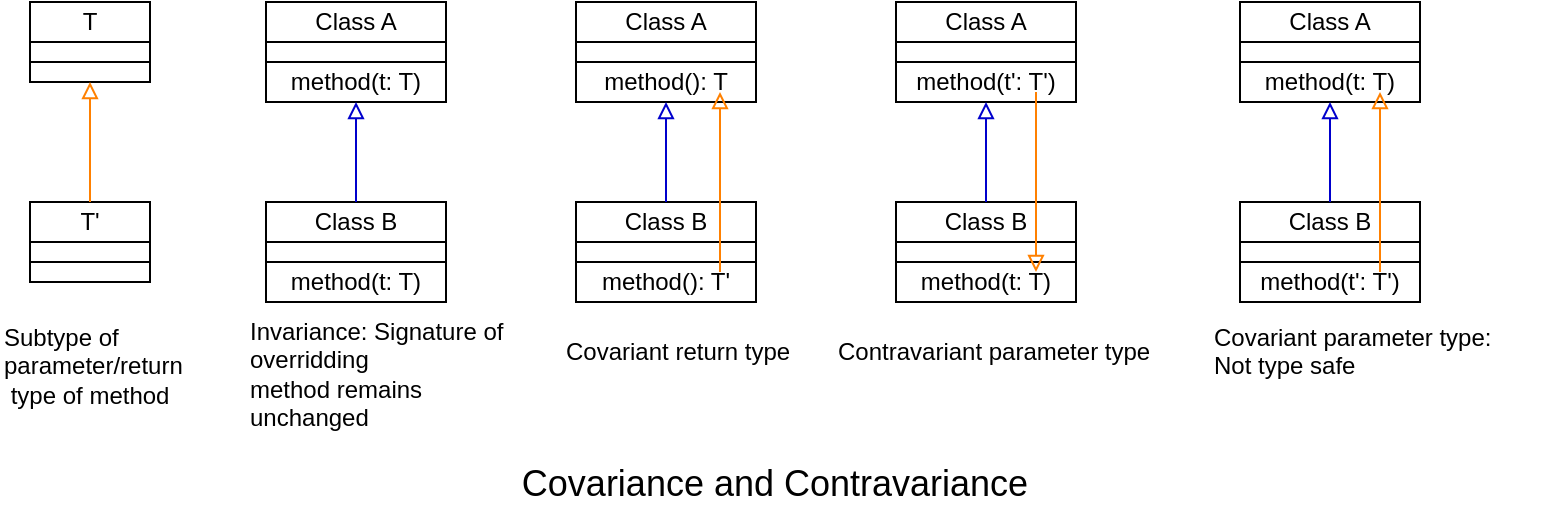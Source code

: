 <mxfile version="27.0.3" pages="2">
  <diagram name="Page-1" id="QpAsIc9VxQo2tAjJdrUa">
    <mxGraphModel dx="324" dy="533" grid="1" gridSize="10" guides="1" tooltips="1" connect="1" arrows="1" fold="1" page="1" pageScale="1" pageWidth="850" pageHeight="1100" math="0" shadow="0">
      <root>
        <mxCell id="0" />
        <mxCell id="1" parent="0" />
        <mxCell id="6JyDffBrf_J0hEYX_xAe-16" value="" style="group" parent="1" vertex="1" connectable="0">
          <mxGeometry x="65" y="41" width="60" height="40" as="geometry" />
        </mxCell>
        <mxCell id="6JyDffBrf_J0hEYX_xAe-12" value="T" style="rounded=0;whiteSpace=wrap;html=1;" parent="6JyDffBrf_J0hEYX_xAe-16" vertex="1">
          <mxGeometry width="60" height="20" as="geometry" />
        </mxCell>
        <mxCell id="6JyDffBrf_J0hEYX_xAe-13" value="" style="rounded=0;whiteSpace=wrap;html=1;" parent="6JyDffBrf_J0hEYX_xAe-16" vertex="1">
          <mxGeometry y="20" width="60" height="10" as="geometry" />
        </mxCell>
        <mxCell id="6JyDffBrf_J0hEYX_xAe-15" value="" style="rounded=0;whiteSpace=wrap;html=1;" parent="6JyDffBrf_J0hEYX_xAe-16" vertex="1">
          <mxGeometry y="30" width="60" height="10" as="geometry" />
        </mxCell>
        <mxCell id="6JyDffBrf_J0hEYX_xAe-17" value="" style="group" parent="1" vertex="1" connectable="0">
          <mxGeometry x="65" y="141" width="60" height="40" as="geometry" />
        </mxCell>
        <mxCell id="6JyDffBrf_J0hEYX_xAe-18" value="T&#39;" style="rounded=0;whiteSpace=wrap;html=1;" parent="6JyDffBrf_J0hEYX_xAe-17" vertex="1">
          <mxGeometry width="60" height="20" as="geometry" />
        </mxCell>
        <mxCell id="6JyDffBrf_J0hEYX_xAe-19" value="" style="rounded=0;whiteSpace=wrap;html=1;" parent="6JyDffBrf_J0hEYX_xAe-17" vertex="1">
          <mxGeometry y="20" width="60" height="10" as="geometry" />
        </mxCell>
        <mxCell id="6JyDffBrf_J0hEYX_xAe-20" value="" style="rounded=0;whiteSpace=wrap;html=1;" parent="6JyDffBrf_J0hEYX_xAe-17" vertex="1">
          <mxGeometry y="30" width="60" height="10" as="geometry" />
        </mxCell>
        <mxCell id="6JyDffBrf_J0hEYX_xAe-21" value="" style="endArrow=block;endFill=0;html=1;edgeStyle=orthogonalEdgeStyle;align=left;verticalAlign=top;rounded=0;strokeColor=#FF8000;exitX=0.5;exitY=0;exitDx=0;exitDy=0;" parent="1" source="6JyDffBrf_J0hEYX_xAe-18" edge="1">
          <mxGeometry x="-1" relative="1" as="geometry">
            <mxPoint x="95" y="124.429" as="sourcePoint" />
            <mxPoint x="95" y="81" as="targetPoint" />
            <mxPoint as="offset" />
          </mxGeometry>
        </mxCell>
        <mxCell id="6JyDffBrf_J0hEYX_xAe-24" value="" style="group" parent="1" vertex="1" connectable="0">
          <mxGeometry x="183" y="41" width="90" height="50" as="geometry" />
        </mxCell>
        <mxCell id="6JyDffBrf_J0hEYX_xAe-25" value="Class A" style="rounded=0;whiteSpace=wrap;html=1;" parent="6JyDffBrf_J0hEYX_xAe-24" vertex="1">
          <mxGeometry width="90" height="20" as="geometry" />
        </mxCell>
        <mxCell id="6JyDffBrf_J0hEYX_xAe-26" value="" style="rounded=0;whiteSpace=wrap;html=1;" parent="6JyDffBrf_J0hEYX_xAe-24" vertex="1">
          <mxGeometry y="20" width="90" height="10" as="geometry" />
        </mxCell>
        <mxCell id="6JyDffBrf_J0hEYX_xAe-27" value="method(t: T)" style="rounded=0;whiteSpace=wrap;html=1;" parent="6JyDffBrf_J0hEYX_xAe-24" vertex="1">
          <mxGeometry y="30" width="90" height="20" as="geometry" />
        </mxCell>
        <mxCell id="6JyDffBrf_J0hEYX_xAe-37" value="" style="group" parent="1" vertex="1" connectable="0">
          <mxGeometry x="183" y="141" width="90" height="50" as="geometry" />
        </mxCell>
        <mxCell id="6JyDffBrf_J0hEYX_xAe-38" value="Class B" style="rounded=0;whiteSpace=wrap;html=1;" parent="6JyDffBrf_J0hEYX_xAe-37" vertex="1">
          <mxGeometry width="90" height="20" as="geometry" />
        </mxCell>
        <mxCell id="6JyDffBrf_J0hEYX_xAe-39" value="" style="rounded=0;whiteSpace=wrap;html=1;" parent="6JyDffBrf_J0hEYX_xAe-37" vertex="1">
          <mxGeometry y="20" width="90" height="10" as="geometry" />
        </mxCell>
        <mxCell id="6JyDffBrf_J0hEYX_xAe-40" value="method(t: T)" style="rounded=0;whiteSpace=wrap;html=1;" parent="6JyDffBrf_J0hEYX_xAe-37" vertex="1">
          <mxGeometry y="30" width="90" height="20" as="geometry" />
        </mxCell>
        <mxCell id="6JyDffBrf_J0hEYX_xAe-42" style="edgeStyle=orthogonalEdgeStyle;rounded=0;orthogonalLoop=1;jettySize=auto;html=1;entryX=0.5;entryY=1;entryDx=0;entryDy=0;strokeColor=#0000CC;endArrow=block;endFill=0;" parent="1" source="6JyDffBrf_J0hEYX_xAe-38" target="6JyDffBrf_J0hEYX_xAe-27" edge="1">
          <mxGeometry relative="1" as="geometry" />
        </mxCell>
        <mxCell id="6JyDffBrf_J0hEYX_xAe-43" value="" style="group" parent="1" vertex="1" connectable="0">
          <mxGeometry x="338" y="41" width="90" height="50" as="geometry" />
        </mxCell>
        <mxCell id="6JyDffBrf_J0hEYX_xAe-44" value="Class A" style="rounded=0;whiteSpace=wrap;html=1;" parent="6JyDffBrf_J0hEYX_xAe-43" vertex="1">
          <mxGeometry width="90" height="20" as="geometry" />
        </mxCell>
        <mxCell id="6JyDffBrf_J0hEYX_xAe-45" value="" style="rounded=0;whiteSpace=wrap;html=1;" parent="6JyDffBrf_J0hEYX_xAe-43" vertex="1">
          <mxGeometry y="20" width="90" height="10" as="geometry" />
        </mxCell>
        <mxCell id="6JyDffBrf_J0hEYX_xAe-46" value="method(): T" style="rounded=0;whiteSpace=wrap;html=1;" parent="6JyDffBrf_J0hEYX_xAe-43" vertex="1">
          <mxGeometry y="30" width="90" height="20" as="geometry" />
        </mxCell>
        <mxCell id="6JyDffBrf_J0hEYX_xAe-47" value="" style="group" parent="1" vertex="1" connectable="0">
          <mxGeometry x="338" y="141" width="90" height="50" as="geometry" />
        </mxCell>
        <mxCell id="6JyDffBrf_J0hEYX_xAe-48" value="Class B" style="rounded=0;whiteSpace=wrap;html=1;" parent="6JyDffBrf_J0hEYX_xAe-47" vertex="1">
          <mxGeometry width="90" height="20" as="geometry" />
        </mxCell>
        <mxCell id="6JyDffBrf_J0hEYX_xAe-49" value="" style="rounded=0;whiteSpace=wrap;html=1;" parent="6JyDffBrf_J0hEYX_xAe-47" vertex="1">
          <mxGeometry y="20" width="90" height="10" as="geometry" />
        </mxCell>
        <mxCell id="6JyDffBrf_J0hEYX_xAe-50" value="method(): T&#39;" style="rounded=0;whiteSpace=wrap;html=1;" parent="6JyDffBrf_J0hEYX_xAe-47" vertex="1">
          <mxGeometry y="30" width="90" height="20" as="geometry" />
        </mxCell>
        <mxCell id="6JyDffBrf_J0hEYX_xAe-51" style="edgeStyle=orthogonalEdgeStyle;rounded=0;orthogonalLoop=1;jettySize=auto;html=1;entryX=0.5;entryY=1;entryDx=0;entryDy=0;strokeColor=#0000CC;endArrow=block;endFill=0;" parent="1" source="6JyDffBrf_J0hEYX_xAe-48" target="6JyDffBrf_J0hEYX_xAe-46" edge="1">
          <mxGeometry relative="1" as="geometry" />
        </mxCell>
        <mxCell id="6JyDffBrf_J0hEYX_xAe-53" value="" style="endArrow=block;endFill=0;html=1;edgeStyle=orthogonalEdgeStyle;align=left;verticalAlign=top;rounded=0;strokeColor=#FF8000;" parent="1" edge="1">
          <mxGeometry x="-1" relative="1" as="geometry">
            <mxPoint x="410" y="176" as="sourcePoint" />
            <mxPoint x="410" y="86" as="targetPoint" />
            <mxPoint as="offset" />
          </mxGeometry>
        </mxCell>
        <mxCell id="6JyDffBrf_J0hEYX_xAe-54" value="" style="group" parent="1" vertex="1" connectable="0">
          <mxGeometry x="498" y="41" width="90" height="50" as="geometry" />
        </mxCell>
        <mxCell id="6JyDffBrf_J0hEYX_xAe-55" value="Class A" style="rounded=0;whiteSpace=wrap;html=1;" parent="6JyDffBrf_J0hEYX_xAe-54" vertex="1">
          <mxGeometry width="90" height="20" as="geometry" />
        </mxCell>
        <mxCell id="6JyDffBrf_J0hEYX_xAe-56" value="" style="rounded=0;whiteSpace=wrap;html=1;" parent="6JyDffBrf_J0hEYX_xAe-54" vertex="1">
          <mxGeometry y="20" width="90" height="10" as="geometry" />
        </mxCell>
        <mxCell id="6JyDffBrf_J0hEYX_xAe-57" value="method(t&#39;: T&#39;)" style="rounded=0;whiteSpace=wrap;html=1;" parent="6JyDffBrf_J0hEYX_xAe-54" vertex="1">
          <mxGeometry y="30" width="90" height="20" as="geometry" />
        </mxCell>
        <mxCell id="6JyDffBrf_J0hEYX_xAe-58" value="" style="group" parent="1" vertex="1" connectable="0">
          <mxGeometry x="498" y="141" width="90" height="50" as="geometry" />
        </mxCell>
        <mxCell id="6JyDffBrf_J0hEYX_xAe-59" value="Class B" style="rounded=0;whiteSpace=wrap;html=1;" parent="6JyDffBrf_J0hEYX_xAe-58" vertex="1">
          <mxGeometry width="90" height="20" as="geometry" />
        </mxCell>
        <mxCell id="6JyDffBrf_J0hEYX_xAe-60" value="" style="rounded=0;whiteSpace=wrap;html=1;" parent="6JyDffBrf_J0hEYX_xAe-58" vertex="1">
          <mxGeometry y="20" width="90" height="10" as="geometry" />
        </mxCell>
        <mxCell id="6JyDffBrf_J0hEYX_xAe-61" value="method(t: T)" style="rounded=0;whiteSpace=wrap;html=1;" parent="6JyDffBrf_J0hEYX_xAe-58" vertex="1">
          <mxGeometry y="30" width="90" height="20" as="geometry" />
        </mxCell>
        <mxCell id="6JyDffBrf_J0hEYX_xAe-62" style="edgeStyle=orthogonalEdgeStyle;rounded=0;orthogonalLoop=1;jettySize=auto;html=1;entryX=0.5;entryY=1;entryDx=0;entryDy=0;strokeColor=#0000CC;endArrow=block;endFill=0;" parent="1" source="6JyDffBrf_J0hEYX_xAe-59" target="6JyDffBrf_J0hEYX_xAe-57" edge="1">
          <mxGeometry relative="1" as="geometry" />
        </mxCell>
        <mxCell id="6JyDffBrf_J0hEYX_xAe-63" value="" style="endArrow=none;endFill=0;html=1;edgeStyle=orthogonalEdgeStyle;align=left;verticalAlign=top;rounded=0;strokeColor=#FF8000;startArrow=block;startFill=0;" parent="1" edge="1">
          <mxGeometry x="-1" relative="1" as="geometry">
            <mxPoint x="568" y="176" as="sourcePoint" />
            <mxPoint x="568" y="86" as="targetPoint" />
            <mxPoint as="offset" />
          </mxGeometry>
        </mxCell>
        <mxCell id="6JyDffBrf_J0hEYX_xAe-64" value="" style="group" parent="1" vertex="1" connectable="0">
          <mxGeometry x="670" y="41" width="90" height="50" as="geometry" />
        </mxCell>
        <mxCell id="6JyDffBrf_J0hEYX_xAe-65" value="Class A" style="rounded=0;whiteSpace=wrap;html=1;" parent="6JyDffBrf_J0hEYX_xAe-64" vertex="1">
          <mxGeometry width="90" height="20" as="geometry" />
        </mxCell>
        <mxCell id="6JyDffBrf_J0hEYX_xAe-66" value="" style="rounded=0;whiteSpace=wrap;html=1;" parent="6JyDffBrf_J0hEYX_xAe-64" vertex="1">
          <mxGeometry y="20" width="90" height="10" as="geometry" />
        </mxCell>
        <mxCell id="6JyDffBrf_J0hEYX_xAe-67" value="method(t: T)" style="rounded=0;whiteSpace=wrap;html=1;" parent="6JyDffBrf_J0hEYX_xAe-64" vertex="1">
          <mxGeometry y="30" width="90" height="20" as="geometry" />
        </mxCell>
        <mxCell id="6JyDffBrf_J0hEYX_xAe-68" value="" style="group" parent="1" vertex="1" connectable="0">
          <mxGeometry x="670" y="141" width="90" height="50" as="geometry" />
        </mxCell>
        <mxCell id="6JyDffBrf_J0hEYX_xAe-69" value="Class B" style="rounded=0;whiteSpace=wrap;html=1;" parent="6JyDffBrf_J0hEYX_xAe-68" vertex="1">
          <mxGeometry width="90" height="20" as="geometry" />
        </mxCell>
        <mxCell id="6JyDffBrf_J0hEYX_xAe-70" value="" style="rounded=0;whiteSpace=wrap;html=1;" parent="6JyDffBrf_J0hEYX_xAe-68" vertex="1">
          <mxGeometry y="20" width="90" height="10" as="geometry" />
        </mxCell>
        <mxCell id="6JyDffBrf_J0hEYX_xAe-71" value="method(t&#39;: T&#39;)" style="rounded=0;whiteSpace=wrap;html=1;" parent="6JyDffBrf_J0hEYX_xAe-68" vertex="1">
          <mxGeometry y="30" width="90" height="20" as="geometry" />
        </mxCell>
        <mxCell id="6JyDffBrf_J0hEYX_xAe-72" style="edgeStyle=orthogonalEdgeStyle;rounded=0;orthogonalLoop=1;jettySize=auto;html=1;entryX=0.5;entryY=1;entryDx=0;entryDy=0;strokeColor=#0000CC;endArrow=block;endFill=0;" parent="1" source="6JyDffBrf_J0hEYX_xAe-69" target="6JyDffBrf_J0hEYX_xAe-67" edge="1">
          <mxGeometry relative="1" as="geometry" />
        </mxCell>
        <mxCell id="6JyDffBrf_J0hEYX_xAe-74" value="" style="endArrow=block;endFill=0;html=1;edgeStyle=orthogonalEdgeStyle;align=left;verticalAlign=top;rounded=0;strokeColor=#FF8000;" parent="1" edge="1">
          <mxGeometry x="-1" relative="1" as="geometry">
            <mxPoint x="740" y="176" as="sourcePoint" />
            <mxPoint x="740" y="86" as="targetPoint" />
            <mxPoint as="offset" />
          </mxGeometry>
        </mxCell>
        <mxCell id="6JyDffBrf_J0hEYX_xAe-75" value="Subtype of&amp;nbsp;&lt;div&gt;parameter/return&lt;div&gt;&amp;nbsp;type of method&lt;/div&gt;&lt;/div&gt;" style="text;html=1;align=left;verticalAlign=middle;resizable=0;points=[];autosize=1;strokeColor=none;fillColor=none;" parent="1" vertex="1">
          <mxGeometry x="50" y="193" width="110" height="60" as="geometry" />
        </mxCell>
        <mxCell id="6JyDffBrf_J0hEYX_xAe-76" value="Invariance: Signature of&amp;nbsp;&lt;div&gt;overridding&amp;nbsp;&lt;div&gt;method remains&amp;nbsp;&lt;/div&gt;&lt;div&gt;unchanged&lt;/div&gt;&lt;/div&gt;" style="text;html=1;align=left;verticalAlign=middle;resizable=0;points=[];autosize=1;strokeColor=none;fillColor=none;" parent="1" vertex="1">
          <mxGeometry x="173" y="192" width="150" height="70" as="geometry" />
        </mxCell>
        <mxCell id="6JyDffBrf_J0hEYX_xAe-77" value="Covariant return type&lt;div&gt;&lt;br&gt;&lt;/div&gt;" style="text;html=1;align=left;verticalAlign=middle;resizable=0;points=[];autosize=1;strokeColor=none;fillColor=none;" parent="1" vertex="1">
          <mxGeometry x="331" y="203" width="140" height="40" as="geometry" />
        </mxCell>
        <mxCell id="6JyDffBrf_J0hEYX_xAe-78" value="Contravariant parameter type" style="text;html=1;align=left;verticalAlign=middle;resizable=0;points=[];autosize=1;strokeColor=none;fillColor=none;" parent="1" vertex="1">
          <mxGeometry x="467" y="201" width="180" height="30" as="geometry" />
        </mxCell>
        <mxCell id="6JyDffBrf_J0hEYX_xAe-80" value="Covariant parameter type:&amp;nbsp;&lt;div&gt;Not type safe&lt;div&gt;&lt;br&gt;&lt;/div&gt;&lt;/div&gt;" style="text;html=1;align=left;verticalAlign=middle;resizable=0;points=[];autosize=1;strokeColor=none;fillColor=none;" parent="1" vertex="1">
          <mxGeometry x="655" y="193" width="170" height="60" as="geometry" />
        </mxCell>
        <mxCell id="6JyDffBrf_J0hEYX_xAe-82" value="&lt;font style=&quot;font-size: 18px;&quot;&gt;Covariance and Contravariance&lt;/font&gt;" style="text;html=1;align=center;verticalAlign=middle;resizable=0;points=[];autosize=1;strokeColor=none;fillColor=none;" parent="1" vertex="1">
          <mxGeometry x="297" y="262" width="280" height="40" as="geometry" />
        </mxCell>
      </root>
    </mxGraphModel>
  </diagram>
  <diagram id="mVsqojiOygB-uuAasu_9" name="Loom">
    <mxGraphModel dx="1426" dy="759" grid="1" gridSize="10" guides="1" tooltips="1" connect="1" arrows="1" fold="1" page="1" pageScale="1" pageWidth="850" pageHeight="1100" math="0" shadow="0">
      <root>
        <mxCell id="0" />
        <mxCell id="1" parent="0" />
        <mxCell id="k1QlYY30l8eu8NrdW4HK-1" value="Spring MVC Application" style="text;html=1;align=center;verticalAlign=middle;resizable=0;points=[];autosize=1;strokeColor=none;fillColor=none;" parent="1" vertex="1">
          <mxGeometry x="330" y="10" width="150" height="30" as="geometry" />
        </mxCell>
        <mxCell id="k1QlYY30l8eu8NrdW4HK-2" value="" style="image;aspect=fixed;html=1;points=[];align=center;fontSize=12;image=img/lib/azure2/general/Browser.svg;sketch=1;curveFitting=1;jiggle=2;" parent="1" vertex="1">
          <mxGeometry x="90" y="166.243" width="45.647" height="36.517" as="geometry" />
        </mxCell>
        <mxCell id="k1QlYY30l8eu8NrdW4HK-3" value="" style="rounded=1;whiteSpace=wrap;html=1;dashed=1;dashPattern=8 8;sketch=1;curveFitting=1;jiggle=2;" parent="1" vertex="1">
          <mxGeometry x="222.346" y="40" width="184.568" height="289" as="geometry" />
        </mxCell>
        <mxCell id="k1QlYY30l8eu8NrdW4HK-5" value="" style="image;aspect=fixed;html=1;points=[];align=center;fontSize=12;image=img/lib/azure2/compute/Azure_Spring_Cloud.svg;" parent="1" vertex="1">
          <mxGeometry x="287.346" y="202.827" width="47.754" height="47.754" as="geometry" />
        </mxCell>
        <mxCell id="k1QlYY30l8eu8NrdW4HK-7" value="" style="dashed=0;outlineConnect=0;html=1;align=center;labelPosition=center;verticalLabelPosition=bottom;verticalAlign=top;shape=mxgraph.webicons.java;gradientColor=#DFDEDE;" parent="1" vertex="1">
          <mxGeometry x="273.543" y="81.588" width="82.173" height="72.18" as="geometry" />
        </mxCell>
        <mxCell id="k1QlYY30l8eu8NrdW4HK-8" value="" style="html=1;verticalLabelPosition=bottom;align=center;labelBackgroundColor=#ffffff;verticalAlign=top;strokeWidth=2;strokeColor=#0080F0;shadow=0;dashed=0;shape=mxgraph.ios7.icons.data;" parent="1" vertex="1">
          <mxGeometry x="559.383" y="43.524" width="56.173" height="49.341" as="geometry" />
        </mxCell>
        <mxCell id="k1QlYY30l8eu8NrdW4HK-9" value="" style="image;aspect=fixed;html=1;points=[];align=center;fontSize=12;image=img/lib/azure2/general/Files.svg;sketch=1;curveFitting=1;jiggle=2;" parent="1" vertex="1">
          <mxGeometry x="559.383" y="108.726" width="56.181" height="61.448" as="geometry" />
        </mxCell>
        <mxCell id="k1QlYY30l8eu8NrdW4HK-10" value="" style="outlineConnect=0;fontColor=#232F3E;gradientColor=none;strokeColor=#232F3E;fillColor=#ffffff;dashed=0;verticalLabelPosition=bottom;verticalAlign=top;align=center;html=1;fontSize=12;fontStyle=0;aspect=fixed;shape=mxgraph.aws4.resourceIcon;resIcon=mxgraph.aws4.internet;" parent="1" vertex="1">
          <mxGeometry x="559.383" y="192.959" width="61.799" height="61.799" as="geometry" />
        </mxCell>
        <mxCell id="k1QlYY30l8eu8NrdW4HK-11" value="" style="points=[];aspect=fixed;html=1;align=center;shadow=0;dashed=0;fillColor=#FF6A00;strokeColor=none;shape=mxgraph.alibaba_cloud.kafka;" parent="1" vertex="1">
          <mxGeometry x="559.383" y="283.183" width="56.883" height="42.136" as="geometry" />
        </mxCell>
        <mxCell id="k1QlYY30l8eu8NrdW4HK-12" value="" style="endArrow=classic;html=1;rounded=0;sketch=1;curveFitting=1;jiggle=2;" parent="1" edge="1">
          <mxGeometry width="50" height="50" relative="1" as="geometry">
            <mxPoint x="406.914" y="67.49" as="sourcePoint" />
            <mxPoint x="559.383" y="67.49" as="targetPoint" />
          </mxGeometry>
        </mxCell>
        <mxCell id="k1QlYY30l8eu8NrdW4HK-13" value="" style="endArrow=classic;html=1;rounded=0;sketch=1;curveFitting=1;jiggle=2;" parent="1" edge="1">
          <mxGeometry width="50" height="50" relative="1" as="geometry">
            <mxPoint x="406.914" y="130.929" as="sourcePoint" />
            <mxPoint x="559.383" y="130.929" as="targetPoint" />
          </mxGeometry>
        </mxCell>
        <mxCell id="k1QlYY30l8eu8NrdW4HK-14" value="" style="endArrow=classic;html=1;rounded=0;sketch=1;curveFitting=1;jiggle=2;" parent="1" edge="1">
          <mxGeometry width="50" height="50" relative="1" as="geometry">
            <mxPoint x="406.914" y="223.734" as="sourcePoint" />
            <mxPoint x="559.383" y="223.734" as="targetPoint" />
          </mxGeometry>
        </mxCell>
        <mxCell id="k1QlYY30l8eu8NrdW4HK-15" value="" style="endArrow=classic;html=1;rounded=0;sketch=1;curveFitting=1;jiggle=2;" parent="1" edge="1">
          <mxGeometry width="50" height="50" relative="1" as="geometry">
            <mxPoint x="406.914" y="300.1" as="sourcePoint" />
            <mxPoint x="559.383" y="300.1" as="targetPoint" />
          </mxGeometry>
        </mxCell>
        <mxCell id="k1QlYY30l8eu8NrdW4HK-16" value="Database" style="text;html=1;align=center;verticalAlign=middle;resizable=0;points=[];autosize=1;strokeColor=none;fillColor=none;sketch=1;curveFitting=1;jiggle=2;" parent="1" vertex="1">
          <mxGeometry x="447.037" y="43.524" width="70" height="30" as="geometry" />
        </mxCell>
        <mxCell id="k1QlYY30l8eu8NrdW4HK-17" value="InputStream" style="text;html=1;align=center;verticalAlign=middle;resizable=0;points=[];autosize=1;strokeColor=none;fillColor=none;sketch=1;curveFitting=1;jiggle=2;" parent="1" vertex="1">
          <mxGeometry x="439.012" y="107.104" width="90" height="30" as="geometry" />
        </mxCell>
        <mxCell id="k1QlYY30l8eu8NrdW4HK-18" value="HTTP" style="text;html=1;align=center;verticalAlign=middle;resizable=0;points=[];autosize=1;strokeColor=none;fillColor=none;sketch=1;curveFitting=1;jiggle=2;" parent="1" vertex="1">
          <mxGeometry x="463.086" y="202.827" width="50" height="30" as="geometry" />
        </mxCell>
        <mxCell id="k1QlYY30l8eu8NrdW4HK-19" value="Message Brokers" style="text;html=1;align=center;verticalAlign=middle;resizable=0;points=[];autosize=1;strokeColor=none;fillColor=none;sketch=1;curveFitting=1;jiggle=2;" parent="1" vertex="1">
          <mxGeometry x="435" y="277.544" width="120" height="30" as="geometry" />
        </mxCell>
        <mxCell id="k1QlYY30l8eu8NrdW4HK-21" value="" style="endArrow=classic;html=1;rounded=0;sketch=1;curveFitting=1;jiggle=2;" parent="1" edge="1">
          <mxGeometry width="50" height="50" relative="1" as="geometry">
            <mxPoint x="140" y="190" as="sourcePoint" />
            <mxPoint x="220" y="190" as="targetPoint" />
          </mxGeometry>
        </mxCell>
        <mxCell id="k1QlYY30l8eu8NrdW4HK-22" value="Thread Per Request Model - Spring" style="text;html=1;align=center;verticalAlign=middle;resizable=0;points=[];autosize=1;strokeColor=none;fillColor=none;sketch=1;curveFitting=1;jiggle=2;" parent="1" vertex="1">
          <mxGeometry x="110" y="369" width="210" height="30" as="geometry" />
        </mxCell>
        <mxCell id="k1QlYY30l8eu8NrdW4HK-23" value="" style="image;aspect=fixed;html=1;points=[];align=center;fontSize=12;image=img/lib/azure2/general/Browser.svg;sketch=1;curveFitting=1;jiggle=2;" parent="1" vertex="1">
          <mxGeometry x="90" y="484.5" width="125" height="100" as="geometry" />
        </mxCell>
        <mxCell id="k1QlYY30l8eu8NrdW4HK-24" value="" style="rounded=1;whiteSpace=wrap;html=1;dashed=1;dashPattern=8 8;sketch=1;curveFitting=1;jiggle=2;" parent="1" vertex="1">
          <mxGeometry x="330" y="390" width="160" height="260" as="geometry" />
        </mxCell>
        <mxCell id="k1QlYY30l8eu8NrdW4HK-25" value="Thread" style="rounded=1;whiteSpace=wrap;html=1;fillColor=#f8cecc;strokeColor=#b85450;sketch=1;curveFitting=1;jiggle=2;" parent="1" vertex="1">
          <mxGeometry x="347.95" y="398" width="120" height="30" as="geometry" />
        </mxCell>
        <mxCell id="k1QlYY30l8eu8NrdW4HK-26" value="Thread" style="rounded=1;whiteSpace=wrap;html=1;fillColor=#f8cecc;strokeColor=#b85450;sketch=1;curveFitting=1;jiggle=2;" parent="1" vertex="1">
          <mxGeometry x="347.95" y="447.5" width="120" height="30" as="geometry" />
        </mxCell>
        <mxCell id="k1QlYY30l8eu8NrdW4HK-27" value="Thread" style="rounded=1;whiteSpace=wrap;html=1;fillColor=#f8cecc;strokeColor=#b85450;sketch=1;curveFitting=1;jiggle=2;" parent="1" vertex="1">
          <mxGeometry x="349.04" y="493" width="120" height="30" as="geometry" />
        </mxCell>
        <mxCell id="k1QlYY30l8eu8NrdW4HK-28" value="Thread" style="rounded=1;whiteSpace=wrap;html=1;fillColor=#f8cecc;strokeColor=#b85450;sketch=1;curveFitting=1;jiggle=2;" parent="1" vertex="1">
          <mxGeometry x="349.04" y="543" width="120" height="30" as="geometry" />
        </mxCell>
        <mxCell id="k1QlYY30l8eu8NrdW4HK-29" value="Thread" style="rounded=1;whiteSpace=wrap;html=1;fillColor=#f8cecc;strokeColor=#b85450;sketch=1;curveFitting=1;jiggle=2;" parent="1" vertex="1">
          <mxGeometry x="349.04" y="593" width="120" height="30" as="geometry" />
        </mxCell>
        <mxCell id="k1QlYY30l8eu8NrdW4HK-30" value="" style="endArrow=classic;html=1;rounded=0;sketch=1;curveFitting=1;jiggle=2;" parent="1" edge="1">
          <mxGeometry width="50" height="50" relative="1" as="geometry">
            <mxPoint x="220" y="500" as="sourcePoint" />
            <mxPoint x="320" y="500" as="targetPoint" />
          </mxGeometry>
        </mxCell>
        <mxCell id="k1QlYY30l8eu8NrdW4HK-31" value="" style="endArrow=classic;html=1;rounded=0;sketch=1;curveFitting=1;jiggle=2;" parent="1" edge="1">
          <mxGeometry width="50" height="50" relative="1" as="geometry">
            <mxPoint x="320" y="550" as="sourcePoint" />
            <mxPoint x="220" y="550" as="targetPoint" />
          </mxGeometry>
        </mxCell>
        <mxCell id="k1QlYY30l8eu8NrdW4HK-32" value="Request" style="text;html=1;align=center;verticalAlign=middle;resizable=0;points=[];autosize=1;strokeColor=none;fillColor=none;sketch=1;curveFitting=1;jiggle=2;" parent="1" vertex="1">
          <mxGeometry x="235" y="470" width="70" height="30" as="geometry" />
        </mxCell>
        <mxCell id="k1QlYY30l8eu8NrdW4HK-33" value="Response" style="text;html=1;align=center;verticalAlign=middle;resizable=0;points=[];autosize=1;strokeColor=none;fillColor=none;sketch=1;curveFitting=1;jiggle=2;" parent="1" vertex="1">
          <mxGeometry x="230" y="518" width="80" height="30" as="geometry" />
        </mxCell>
        <mxCell id="k1QlYY30l8eu8NrdW4HK-34" value="" style="html=1;verticalLabelPosition=bottom;align=center;labelBackgroundColor=#ffffff;verticalAlign=top;strokeWidth=2;strokeColor=#0080F0;shadow=0;dashed=0;shape=mxgraph.ios7.icons.data;" parent="1" vertex="1">
          <mxGeometry x="601" y="399" width="30" height="30" as="geometry" />
        </mxCell>
        <mxCell id="k1QlYY30l8eu8NrdW4HK-35" value="" style="image;aspect=fixed;html=1;points=[];align=center;fontSize=12;image=img/lib/azure2/general/Files.svg;sketch=1;curveFitting=1;jiggle=2;" parent="1" vertex="1">
          <mxGeometry x="600" y="445.1" width="31.82" height="34.8" as="geometry" />
        </mxCell>
        <mxCell id="k1QlYY30l8eu8NrdW4HK-36" value="" style="outlineConnect=0;fontColor=#232F3E;gradientColor=none;strokeColor=#232F3E;fillColor=#ffffff;dashed=0;verticalLabelPosition=bottom;verticalAlign=top;align=center;html=1;fontSize=12;fontStyle=0;aspect=fixed;shape=mxgraph.aws4.resourceIcon;resIcon=mxgraph.aws4.internet;" parent="1" vertex="1">
          <mxGeometry x="600" y="541.86" width="32.28" height="32.28" as="geometry" />
        </mxCell>
        <mxCell id="k1QlYY30l8eu8NrdW4HK-37" value="" style="points=[];aspect=fixed;html=1;align=center;shadow=0;dashed=0;fillColor=#FF6A00;strokeColor=none;shape=mxgraph.alibaba_cloud.kafka;" parent="1" vertex="1">
          <mxGeometry x="602.18" y="597.83" width="27.46" height="20.34" as="geometry" />
        </mxCell>
        <mxCell id="k1QlYY30l8eu8NrdW4HK-38" value="" style="html=1;verticalLabelPosition=bottom;align=center;labelBackgroundColor=#ffffff;verticalAlign=top;strokeWidth=2;strokeColor=#0080F0;shadow=0;dashed=0;shape=mxgraph.ios7.icons.data;" parent="1" vertex="1">
          <mxGeometry x="598.73" y="493" width="30" height="30" as="geometry" />
        </mxCell>
        <mxCell id="k1QlYY30l8eu8NrdW4HK-39" value="" style="endArrow=classic;html=1;rounded=0;sketch=1;curveFitting=1;jiggle=2;" parent="1" edge="1">
          <mxGeometry width="50" height="50" relative="1" as="geometry">
            <mxPoint x="470" y="410" as="sourcePoint" />
            <mxPoint x="590" y="410" as="targetPoint" />
          </mxGeometry>
        </mxCell>
        <mxCell id="k1QlYY30l8eu8NrdW4HK-40" value="" style="endArrow=classic;html=1;rounded=0;sketch=1;curveFitting=1;jiggle=2;" parent="1" edge="1">
          <mxGeometry width="50" height="50" relative="1" as="geometry">
            <mxPoint x="469.73" y="462.16" as="sourcePoint" />
            <mxPoint x="589.73" y="462.16" as="targetPoint" />
          </mxGeometry>
        </mxCell>
        <mxCell id="k1QlYY30l8eu8NrdW4HK-41" value="" style="endArrow=classic;html=1;rounded=0;sketch=1;curveFitting=1;jiggle=2;" parent="1" edge="1">
          <mxGeometry width="50" height="50" relative="1" as="geometry">
            <mxPoint x="470.95" y="507.66" as="sourcePoint" />
            <mxPoint x="590.95" y="507.66" as="targetPoint" />
          </mxGeometry>
        </mxCell>
        <mxCell id="k1QlYY30l8eu8NrdW4HK-42" value="" style="endArrow=classic;html=1;rounded=0;sketch=1;curveFitting=1;jiggle=2;" parent="1" edge="1">
          <mxGeometry width="50" height="50" relative="1" as="geometry">
            <mxPoint x="472.04" y="557.66" as="sourcePoint" />
            <mxPoint x="592.04" y="557.66" as="targetPoint" />
          </mxGeometry>
        </mxCell>
        <mxCell id="k1QlYY30l8eu8NrdW4HK-43" value="" style="endArrow=classic;html=1;rounded=0;sketch=1;curveFitting=1;jiggle=2;" parent="1" edge="1">
          <mxGeometry width="50" height="50" relative="1" as="geometry">
            <mxPoint x="471.04" y="607.66" as="sourcePoint" />
            <mxPoint x="591.04" y="607.66" as="targetPoint" />
          </mxGeometry>
        </mxCell>
        <mxCell id="k1QlYY30l8eu8NrdW4HK-44" value="&lt;font style=&quot;color: light-dark(rgb(0, 0, 0), rgb(255, 0, 0));&quot;&gt;* Only maximum number of threads are allowed&lt;/font&gt;" style="text;html=1;align=center;verticalAlign=middle;resizable=0;points=[];autosize=1;strokeColor=none;fillColor=none;" parent="1" vertex="1">
          <mxGeometry x="90" y="650" width="280" height="30" as="geometry" />
        </mxCell>
        <mxCell id="k1QlYY30l8eu8NrdW4HK-45" value="Java is Made of Threads: wrapper around OS threads" style="text;html=1;align=center;verticalAlign=middle;resizable=0;points=[];autosize=1;strokeColor=none;fillColor=none;" parent="1" vertex="1">
          <mxGeometry x="90" y="690" width="310" height="30" as="geometry" />
        </mxCell>
        <mxCell id="k1QlYY30l8eu8NrdW4HK-46" value="" style="rounded=1;whiteSpace=wrap;html=1;dashed=1;sketch=1;curveFitting=1;jiggle=2;" parent="1" vertex="1">
          <mxGeometry x="110" y="720" width="530" height="290" as="geometry" />
        </mxCell>
        <mxCell id="k1QlYY30l8eu8NrdW4HK-48" value="" style="endArrow=none;dashed=1;html=1;rounded=0;entryX=0.925;entryY=0.483;entryDx=0;entryDy=0;entryPerimeter=0;sketch=1;curveFitting=1;jiggle=2;" parent="1" edge="1">
          <mxGeometry width="50" height="50" relative="1" as="geometry">
            <mxPoint x="139" y="865" as="sourcePoint" />
            <mxPoint x="609.25" y="865.07" as="targetPoint" />
          </mxGeometry>
        </mxCell>
        <mxCell id="k1QlYY30l8eu8NrdW4HK-49" value="&lt;font style=&quot;font-size: 16px;&quot;&gt;Java&lt;/font&gt;" style="text;html=1;align=center;verticalAlign=middle;resizable=0;points=[];autosize=1;strokeColor=none;fillColor=none;sketch=1;curveFitting=1;jiggle=2;" parent="1" vertex="1">
          <mxGeometry x="122.5" y="750" width="60" height="30" as="geometry" />
        </mxCell>
        <mxCell id="k1QlYY30l8eu8NrdW4HK-50" value="&lt;font style=&quot;font-size: 16px;&quot;&gt;OS&lt;/font&gt;" style="text;html=1;align=center;verticalAlign=middle;resizable=0;points=[];autosize=1;strokeColor=none;fillColor=none;sketch=1;curveFitting=1;jiggle=2;" parent="1" vertex="1">
          <mxGeometry x="127.5" y="920" width="50" height="30" as="geometry" />
        </mxCell>
        <mxCell id="k1QlYY30l8eu8NrdW4HK-51" value="Scheduler" style="rounded=1;whiteSpace=wrap;html=1;dashed=1;sketch=1;curveFitting=1;jiggle=2;" parent="1" vertex="1">
          <mxGeometry x="145" y="876" width="70" height="20" as="geometry" />
        </mxCell>
        <mxCell id="k1QlYY30l8eu8NrdW4HK-65" style="edgeStyle=orthogonalEdgeStyle;rounded=0;orthogonalLoop=1;jettySize=auto;html=1;entryX=0.5;entryY=1;entryDx=0;entryDy=0;endArrow=none;startFill=0;sketch=1;curveFitting=1;jiggle=2;" parent="1" source="k1QlYY30l8eu8NrdW4HK-52" target="k1QlYY30l8eu8NrdW4HK-58" edge="1">
          <mxGeometry relative="1" as="geometry" />
        </mxCell>
        <mxCell id="k1QlYY30l8eu8NrdW4HK-52" value="" style="rounded=0;whiteSpace=wrap;html=1;sketch=1;curveFitting=1;jiggle=2;" parent="1" vertex="1">
          <mxGeometry x="235" y="903" width="34" height="94" as="geometry" />
        </mxCell>
        <mxCell id="k1QlYY30l8eu8NrdW4HK-66" style="edgeStyle=orthogonalEdgeStyle;rounded=0;orthogonalLoop=1;jettySize=auto;html=1;entryX=0.5;entryY=1;entryDx=0;entryDy=0;endArrow=none;startFill=0;sketch=1;curveFitting=1;jiggle=2;" parent="1" source="k1QlYY30l8eu8NrdW4HK-53" target="k1QlYY30l8eu8NrdW4HK-59" edge="1">
          <mxGeometry relative="1" as="geometry" />
        </mxCell>
        <mxCell id="k1QlYY30l8eu8NrdW4HK-53" value="" style="rounded=0;whiteSpace=wrap;html=1;sketch=1;curveFitting=1;jiggle=2;" parent="1" vertex="1">
          <mxGeometry x="296.63" y="903" width="34" height="94" as="geometry" />
        </mxCell>
        <mxCell id="k1QlYY30l8eu8NrdW4HK-67" style="edgeStyle=orthogonalEdgeStyle;rounded=0;orthogonalLoop=1;jettySize=auto;html=1;endArrow=none;startFill=0;sketch=1;curveFitting=1;jiggle=2;" parent="1" source="k1QlYY30l8eu8NrdW4HK-54" target="k1QlYY30l8eu8NrdW4HK-60" edge="1">
          <mxGeometry relative="1" as="geometry" />
        </mxCell>
        <mxCell id="k1QlYY30l8eu8NrdW4HK-54" value="" style="rounded=0;whiteSpace=wrap;html=1;sketch=1;curveFitting=1;jiggle=2;" parent="1" vertex="1">
          <mxGeometry x="354.72" y="903" width="34" height="94" as="geometry" />
        </mxCell>
        <mxCell id="k1QlYY30l8eu8NrdW4HK-68" style="edgeStyle=orthogonalEdgeStyle;rounded=0;orthogonalLoop=1;jettySize=auto;html=1;endArrow=none;startFill=0;sketch=1;curveFitting=1;jiggle=2;" parent="1" source="k1QlYY30l8eu8NrdW4HK-55" target="k1QlYY30l8eu8NrdW4HK-61" edge="1">
          <mxGeometry relative="1" as="geometry" />
        </mxCell>
        <mxCell id="k1QlYY30l8eu8NrdW4HK-55" value="" style="rounded=0;whiteSpace=wrap;html=1;sketch=1;curveFitting=1;jiggle=2;" parent="1" vertex="1">
          <mxGeometry x="412.04" y="903" width="34" height="94" as="geometry" />
        </mxCell>
        <mxCell id="k1QlYY30l8eu8NrdW4HK-69" style="edgeStyle=orthogonalEdgeStyle;rounded=0;orthogonalLoop=1;jettySize=auto;html=1;endArrow=none;startFill=0;sketch=1;curveFitting=1;jiggle=2;" parent="1" source="k1QlYY30l8eu8NrdW4HK-56" target="k1QlYY30l8eu8NrdW4HK-62" edge="1">
          <mxGeometry relative="1" as="geometry" />
        </mxCell>
        <mxCell id="k1QlYY30l8eu8NrdW4HK-56" value="" style="rounded=0;whiteSpace=wrap;html=1;sketch=1;curveFitting=1;jiggle=2;" parent="1" vertex="1">
          <mxGeometry x="470.09" y="903" width="34" height="94" as="geometry" />
        </mxCell>
        <mxCell id="k1QlYY30l8eu8NrdW4HK-70" style="edgeStyle=orthogonalEdgeStyle;rounded=0;orthogonalLoop=1;jettySize=auto;html=1;entryX=0.5;entryY=1;entryDx=0;entryDy=0;endArrow=none;startFill=0;sketch=1;curveFitting=1;jiggle=2;" parent="1" source="k1QlYY30l8eu8NrdW4HK-57" target="k1QlYY30l8eu8NrdW4HK-63" edge="1">
          <mxGeometry relative="1" as="geometry" />
        </mxCell>
        <mxCell id="k1QlYY30l8eu8NrdW4HK-57" value="" style="rounded=0;whiteSpace=wrap;html=1;sketch=1;curveFitting=1;jiggle=2;" parent="1" vertex="1">
          <mxGeometry x="539" y="903" width="34" height="94" as="geometry" />
        </mxCell>
        <mxCell id="k1QlYY30l8eu8NrdW4HK-58" value="" style="rounded=0;whiteSpace=wrap;html=1;fillColor=#dae8fc;strokeColor=#6c8ebf;sketch=1;curveFitting=1;jiggle=2;" parent="1" vertex="1">
          <mxGeometry x="235.04" y="730" width="34" height="94" as="geometry" />
        </mxCell>
        <mxCell id="k1QlYY30l8eu8NrdW4HK-59" value="" style="rounded=0;whiteSpace=wrap;html=1;fillColor=#dae8fc;strokeColor=#6c8ebf;sketch=1;curveFitting=1;jiggle=2;" parent="1" vertex="1">
          <mxGeometry x="296.67" y="730" width="34" height="94" as="geometry" />
        </mxCell>
        <mxCell id="k1QlYY30l8eu8NrdW4HK-60" value="" style="rounded=0;whiteSpace=wrap;html=1;fillColor=#dae8fc;strokeColor=#6c8ebf;sketch=1;curveFitting=1;jiggle=2;" parent="1" vertex="1">
          <mxGeometry x="354.76" y="730" width="34" height="94" as="geometry" />
        </mxCell>
        <mxCell id="k1QlYY30l8eu8NrdW4HK-61" value="" style="rounded=0;whiteSpace=wrap;html=1;fillColor=#dae8fc;strokeColor=#6c8ebf;sketch=1;curveFitting=1;jiggle=2;" parent="1" vertex="1">
          <mxGeometry x="412.08" y="730" width="34" height="94" as="geometry" />
        </mxCell>
        <mxCell id="k1QlYY30l8eu8NrdW4HK-62" value="" style="rounded=0;whiteSpace=wrap;html=1;fillColor=#dae8fc;strokeColor=#6c8ebf;sketch=1;curveFitting=1;jiggle=2;" parent="1" vertex="1">
          <mxGeometry x="470.13" y="730" width="34" height="94" as="geometry" />
        </mxCell>
        <mxCell id="k1QlYY30l8eu8NrdW4HK-63" value="" style="rounded=0;whiteSpace=wrap;html=1;fillColor=#dae8fc;strokeColor=#6c8ebf;sketch=1;curveFitting=1;jiggle=2;" parent="1" vertex="1">
          <mxGeometry x="539.04" y="730" width="34" height="94" as="geometry" />
        </mxCell>
        <mxCell id="k1QlYY30l8eu8NrdW4HK-64" value="1:1" style="text;html=1;align=center;verticalAlign=middle;resizable=0;points=[];autosize=1;strokeColor=none;fillColor=none;sketch=1;curveFitting=1;jiggle=2;" parent="1" vertex="1">
          <mxGeometry x="105" y="850" width="40" height="30" as="geometry" />
        </mxCell>
        <mxCell id="k1QlYY30l8eu8NrdW4HK-71" value="Java Threads&lt;br&gt;or&lt;br&gt;Platform Threads" style="text;html=1;align=center;verticalAlign=middle;resizable=0;points=[];autosize=1;strokeColor=none;fillColor=none;" parent="1" vertex="1">
          <mxGeometry x="650" y="735" width="120" height="60" as="geometry" />
        </mxCell>
        <mxCell id="k1QlYY30l8eu8NrdW4HK-72" value="OS Threads&lt;br&gt;or&lt;br&gt;Native Threads" style="text;html=1;align=center;verticalAlign=middle;resizable=0;points=[];autosize=1;strokeColor=none;fillColor=none;" parent="1" vertex="1">
          <mxGeometry x="660" y="920" width="100" height="60" as="geometry" />
        </mxCell>
        <mxCell id="k1QlYY30l8eu8NrdW4HK-73" value="" style="rounded=1;whiteSpace=wrap;html=1;dashed=1;" parent="1" vertex="1">
          <mxGeometry x="109.22" y="1060" width="530" height="300" as="geometry" />
        </mxCell>
        <mxCell id="k1QlYY30l8eu8NrdW4HK-74" value="" style="endArrow=none;dashed=1;html=1;rounded=0;entryX=0.925;entryY=0.483;entryDx=0;entryDy=0;entryPerimeter=0;" parent="1" edge="1">
          <mxGeometry width="50" height="50" relative="1" as="geometry">
            <mxPoint x="138.22" y="1215" as="sourcePoint" />
            <mxPoint x="608.47" y="1215.07" as="targetPoint" />
          </mxGeometry>
        </mxCell>
        <mxCell id="k1QlYY30l8eu8NrdW4HK-75" value="&lt;font style=&quot;font-size: 16px;&quot;&gt;Java&lt;/font&gt;" style="text;html=1;align=center;verticalAlign=middle;resizable=0;points=[];autosize=1;strokeColor=none;fillColor=none;" parent="1" vertex="1">
          <mxGeometry x="121.72" y="1100" width="60" height="30" as="geometry" />
        </mxCell>
        <mxCell id="k1QlYY30l8eu8NrdW4HK-76" value="&lt;font style=&quot;font-size: 16px;&quot;&gt;OS&lt;/font&gt;" style="text;html=1;align=center;verticalAlign=middle;resizable=0;points=[];autosize=1;strokeColor=none;fillColor=none;" parent="1" vertex="1">
          <mxGeometry x="126.72" y="1270" width="50" height="30" as="geometry" />
        </mxCell>
        <mxCell id="k1QlYY30l8eu8NrdW4HK-77" value="Scheduler" style="rounded=1;whiteSpace=wrap;html=1;dashed=1;" parent="1" vertex="1">
          <mxGeometry x="144.22" y="1226" width="70" height="20" as="geometry" />
        </mxCell>
        <mxCell id="k1QlYY30l8eu8NrdW4HK-96" value="1:1" style="text;html=1;align=center;verticalAlign=middle;resizable=0;points=[];autosize=1;strokeColor=none;fillColor=none;" parent="1" vertex="1">
          <mxGeometry x="104.22" y="1200" width="40" height="30" as="geometry" />
        </mxCell>
        <mxCell id="k1QlYY30l8eu8NrdW4HK-137" style="edgeStyle=orthogonalEdgeStyle;rounded=0;orthogonalLoop=1;jettySize=auto;html=1;entryX=0.5;entryY=1;entryDx=0;entryDy=0;endArrow=none;startFill=0;" parent="1" source="k1QlYY30l8eu8NrdW4HK-97" target="k1QlYY30l8eu8NrdW4HK-101" edge="1">
          <mxGeometry relative="1" as="geometry" />
        </mxCell>
        <mxCell id="k1QlYY30l8eu8NrdW4HK-97" value="" style="rounded=0;whiteSpace=wrap;html=1;" parent="1" vertex="1">
          <mxGeometry x="242.5" y="1280" width="40" height="40" as="geometry" />
        </mxCell>
        <mxCell id="k1QlYY30l8eu8NrdW4HK-138" style="edgeStyle=orthogonalEdgeStyle;rounded=0;orthogonalLoop=1;jettySize=auto;html=1;endArrow=none;startFill=0;" parent="1" source="k1QlYY30l8eu8NrdW4HK-98" target="k1QlYY30l8eu8NrdW4HK-106" edge="1">
          <mxGeometry relative="1" as="geometry" />
        </mxCell>
        <mxCell id="k1QlYY30l8eu8NrdW4HK-98" value="" style="rounded=0;whiteSpace=wrap;html=1;" parent="1" vertex="1">
          <mxGeometry x="334" y="1280" width="40" height="40" as="geometry" />
        </mxCell>
        <mxCell id="k1QlYY30l8eu8NrdW4HK-139" style="edgeStyle=orthogonalEdgeStyle;rounded=0;orthogonalLoop=1;jettySize=auto;html=1;endArrow=none;startFill=0;" parent="1" source="k1QlYY30l8eu8NrdW4HK-99" target="k1QlYY30l8eu8NrdW4HK-107" edge="1">
          <mxGeometry relative="1" as="geometry" />
        </mxCell>
        <mxCell id="k1QlYY30l8eu8NrdW4HK-99" value="" style="rounded=0;whiteSpace=wrap;html=1;" parent="1" vertex="1">
          <mxGeometry x="434.07" y="1280" width="40" height="40" as="geometry" />
        </mxCell>
        <mxCell id="k1QlYY30l8eu8NrdW4HK-140" style="edgeStyle=orthogonalEdgeStyle;rounded=0;orthogonalLoop=1;jettySize=auto;html=1;endArrow=none;startFill=0;" parent="1" source="k1QlYY30l8eu8NrdW4HK-100" target="k1QlYY30l8eu8NrdW4HK-108" edge="1">
          <mxGeometry relative="1" as="geometry" />
        </mxCell>
        <mxCell id="k1QlYY30l8eu8NrdW4HK-100" value="" style="rounded=0;whiteSpace=wrap;html=1;" parent="1" vertex="1">
          <mxGeometry x="536.04" y="1280" width="40" height="40" as="geometry" />
        </mxCell>
        <mxCell id="k1QlYY30l8eu8NrdW4HK-132" style="edgeStyle=orthogonalEdgeStyle;rounded=0;orthogonalLoop=1;jettySize=auto;html=1;entryX=0.5;entryY=1;entryDx=0;entryDy=0;endArrow=none;startFill=0;" parent="1" source="k1QlYY30l8eu8NrdW4HK-101" target="k1QlYY30l8eu8NrdW4HK-112" edge="1">
          <mxGeometry relative="1" as="geometry" />
        </mxCell>
        <mxCell id="k1QlYY30l8eu8NrdW4HK-101" value="Platform&lt;br&gt;Thread" style="rounded=1;whiteSpace=wrap;html=1;fillStyle=hatch;fillColor=#d5e8d4;strokeColor=default;fixDash=0;gradientColor=none;perimeterSpacing=2;" parent="1" vertex="1">
          <mxGeometry x="225" y="1160" width="75" height="40" as="geometry" />
        </mxCell>
        <mxCell id="k1QlYY30l8eu8NrdW4HK-105" value="V" style="rounded=0;whiteSpace=wrap;html=1;fillColor=#dae8fc;strokeColor=#6c8ebf;" parent="1" vertex="1">
          <mxGeometry x="226.5" y="1077" width="20" height="20" as="geometry" />
        </mxCell>
        <mxCell id="k1QlYY30l8eu8NrdW4HK-133" style="edgeStyle=orthogonalEdgeStyle;rounded=0;orthogonalLoop=1;jettySize=auto;html=1;entryX=0.5;entryY=1;entryDx=0;entryDy=0;endArrow=none;startFill=0;" parent="1" source="k1QlYY30l8eu8NrdW4HK-106" target="k1QlYY30l8eu8NrdW4HK-118" edge="1">
          <mxGeometry relative="1" as="geometry" />
        </mxCell>
        <mxCell id="k1QlYY30l8eu8NrdW4HK-106" value="Platform&lt;br&gt;Thread" style="rounded=1;whiteSpace=wrap;html=1;fillStyle=hatch;fillColor=#d5e8d4;strokeColor=default;fixDash=0;gradientColor=none;perimeterSpacing=2;" parent="1" vertex="1">
          <mxGeometry x="316.5" y="1160" width="75" height="40" as="geometry" />
        </mxCell>
        <mxCell id="k1QlYY30l8eu8NrdW4HK-135" style="edgeStyle=orthogonalEdgeStyle;rounded=0;orthogonalLoop=1;jettySize=auto;html=1;entryX=0.5;entryY=1;entryDx=0;entryDy=0;endArrow=none;startFill=0;" parent="1" source="k1QlYY30l8eu8NrdW4HK-107" target="k1QlYY30l8eu8NrdW4HK-124" edge="1">
          <mxGeometry relative="1" as="geometry" />
        </mxCell>
        <mxCell id="k1QlYY30l8eu8NrdW4HK-107" value="Platform&lt;br&gt;Thread" style="rounded=1;whiteSpace=wrap;html=1;fillStyle=hatch;fillColor=#d5e8d4;strokeColor=default;fixDash=0;gradientColor=none;perimeterSpacing=2;" parent="1" vertex="1">
          <mxGeometry x="416.57" y="1160" width="75" height="40" as="geometry" />
        </mxCell>
        <mxCell id="k1QlYY30l8eu8NrdW4HK-136" style="edgeStyle=orthogonalEdgeStyle;rounded=0;orthogonalLoop=1;jettySize=auto;html=1;entryX=0.5;entryY=1;entryDx=0;entryDy=0;endArrow=none;startFill=0;" parent="1" source="k1QlYY30l8eu8NrdW4HK-108" target="k1QlYY30l8eu8NrdW4HK-130" edge="1">
          <mxGeometry relative="1" as="geometry" />
        </mxCell>
        <mxCell id="k1QlYY30l8eu8NrdW4HK-108" value="Platform&lt;br&gt;Thread" style="rounded=1;whiteSpace=wrap;html=1;fillStyle=hatch;fillColor=#d5e8d4;strokeColor=default;fixDash=0;gradientColor=none;perimeterSpacing=2;" parent="1" vertex="1">
          <mxGeometry x="518.54" y="1160" width="75" height="40" as="geometry" />
        </mxCell>
        <mxCell id="k1QlYY30l8eu8NrdW4HK-109" value="V" style="rounded=0;whiteSpace=wrap;html=1;fillColor=#dae8fc;strokeColor=#6c8ebf;" parent="1" vertex="1">
          <mxGeometry x="252.5" y="1077" width="20" height="20" as="geometry" />
        </mxCell>
        <mxCell id="k1QlYY30l8eu8NrdW4HK-110" value="V" style="rounded=0;whiteSpace=wrap;html=1;fillColor=#dae8fc;strokeColor=#6c8ebf;" parent="1" vertex="1">
          <mxGeometry x="278.5" y="1077" width="20" height="20" as="geometry" />
        </mxCell>
        <mxCell id="k1QlYY30l8eu8NrdW4HK-111" value="V" style="rounded=0;whiteSpace=wrap;html=1;fillColor=#dae8fc;strokeColor=#6c8ebf;" parent="1" vertex="1">
          <mxGeometry x="226.5" y="1104" width="20" height="20" as="geometry" />
        </mxCell>
        <mxCell id="k1QlYY30l8eu8NrdW4HK-112" value="V" style="rounded=0;whiteSpace=wrap;html=1;fillColor=#dae8fc;strokeColor=#6c8ebf;" parent="1" vertex="1">
          <mxGeometry x="252.5" y="1104" width="20" height="20" as="geometry" />
        </mxCell>
        <mxCell id="k1QlYY30l8eu8NrdW4HK-113" value="V" style="rounded=0;whiteSpace=wrap;html=1;fillColor=#dae8fc;strokeColor=#6c8ebf;" parent="1" vertex="1">
          <mxGeometry x="278.5" y="1104" width="20" height="20" as="geometry" />
        </mxCell>
        <mxCell id="k1QlYY30l8eu8NrdW4HK-114" value="V" style="rounded=0;whiteSpace=wrap;html=1;fillColor=#dae8fc;strokeColor=#6c8ebf;" parent="1" vertex="1">
          <mxGeometry x="318" y="1077" width="20" height="20" as="geometry" />
        </mxCell>
        <mxCell id="k1QlYY30l8eu8NrdW4HK-115" value="V" style="rounded=0;whiteSpace=wrap;html=1;fillColor=#dae8fc;strokeColor=#6c8ebf;" parent="1" vertex="1">
          <mxGeometry x="344" y="1077" width="20" height="20" as="geometry" />
        </mxCell>
        <mxCell id="k1QlYY30l8eu8NrdW4HK-116" value="V" style="rounded=0;whiteSpace=wrap;html=1;fillColor=#dae8fc;strokeColor=#6c8ebf;" parent="1" vertex="1">
          <mxGeometry x="370" y="1077" width="20" height="20" as="geometry" />
        </mxCell>
        <mxCell id="k1QlYY30l8eu8NrdW4HK-117" value="V" style="rounded=0;whiteSpace=wrap;html=1;fillColor=#dae8fc;strokeColor=#6c8ebf;" parent="1" vertex="1">
          <mxGeometry x="318" y="1104" width="20" height="20" as="geometry" />
        </mxCell>
        <mxCell id="k1QlYY30l8eu8NrdW4HK-118" value="V" style="rounded=0;whiteSpace=wrap;html=1;fillColor=#dae8fc;strokeColor=#6c8ebf;" parent="1" vertex="1">
          <mxGeometry x="344" y="1104" width="20" height="20" as="geometry" />
        </mxCell>
        <mxCell id="k1QlYY30l8eu8NrdW4HK-119" value="V" style="rounded=0;whiteSpace=wrap;html=1;fillColor=#dae8fc;strokeColor=#6c8ebf;" parent="1" vertex="1">
          <mxGeometry x="370" y="1104" width="20" height="20" as="geometry" />
        </mxCell>
        <mxCell id="k1QlYY30l8eu8NrdW4HK-120" value="V" style="rounded=0;whiteSpace=wrap;html=1;fillColor=#dae8fc;strokeColor=#6c8ebf;" parent="1" vertex="1">
          <mxGeometry x="418.07" y="1077" width="20" height="20" as="geometry" />
        </mxCell>
        <mxCell id="k1QlYY30l8eu8NrdW4HK-121" value="V" style="rounded=0;whiteSpace=wrap;html=1;fillColor=#dae8fc;strokeColor=#6c8ebf;" parent="1" vertex="1">
          <mxGeometry x="444.07" y="1077" width="20" height="20" as="geometry" />
        </mxCell>
        <mxCell id="k1QlYY30l8eu8NrdW4HK-122" value="V" style="rounded=0;whiteSpace=wrap;html=1;fillColor=#dae8fc;strokeColor=#6c8ebf;" parent="1" vertex="1">
          <mxGeometry x="470.07" y="1077" width="20" height="20" as="geometry" />
        </mxCell>
        <mxCell id="k1QlYY30l8eu8NrdW4HK-123" value="V" style="rounded=0;whiteSpace=wrap;html=1;fillColor=#dae8fc;strokeColor=#6c8ebf;" parent="1" vertex="1">
          <mxGeometry x="418.07" y="1104" width="20" height="20" as="geometry" />
        </mxCell>
        <mxCell id="k1QlYY30l8eu8NrdW4HK-124" value="V" style="rounded=0;whiteSpace=wrap;html=1;fillColor=#dae8fc;strokeColor=#6c8ebf;" parent="1" vertex="1">
          <mxGeometry x="444.07" y="1104" width="20" height="20" as="geometry" />
        </mxCell>
        <mxCell id="k1QlYY30l8eu8NrdW4HK-125" value="V" style="rounded=0;whiteSpace=wrap;html=1;fillColor=#dae8fc;strokeColor=#6c8ebf;" parent="1" vertex="1">
          <mxGeometry x="470.07" y="1104" width="20" height="20" as="geometry" />
        </mxCell>
        <mxCell id="k1QlYY30l8eu8NrdW4HK-126" value="V" style="rounded=0;whiteSpace=wrap;html=1;fillColor=#dae8fc;strokeColor=#6c8ebf;" parent="1" vertex="1">
          <mxGeometry x="520" y="1077" width="20" height="20" as="geometry" />
        </mxCell>
        <mxCell id="k1QlYY30l8eu8NrdW4HK-127" value="V" style="rounded=0;whiteSpace=wrap;html=1;fillColor=#dae8fc;strokeColor=#6c8ebf;" parent="1" vertex="1">
          <mxGeometry x="546" y="1077" width="20" height="20" as="geometry" />
        </mxCell>
        <mxCell id="k1QlYY30l8eu8NrdW4HK-128" value="V" style="rounded=0;whiteSpace=wrap;html=1;fillColor=#dae8fc;strokeColor=#6c8ebf;" parent="1" vertex="1">
          <mxGeometry x="572" y="1077" width="20" height="20" as="geometry" />
        </mxCell>
        <mxCell id="k1QlYY30l8eu8NrdW4HK-129" value="V" style="rounded=0;whiteSpace=wrap;html=1;fillColor=#dae8fc;strokeColor=#6c8ebf;" parent="1" vertex="1">
          <mxGeometry x="520" y="1104" width="20" height="20" as="geometry" />
        </mxCell>
        <mxCell id="k1QlYY30l8eu8NrdW4HK-130" value="V" style="rounded=0;whiteSpace=wrap;html=1;fillColor=#dae8fc;strokeColor=#6c8ebf;" parent="1" vertex="1">
          <mxGeometry x="546" y="1104" width="20" height="20" as="geometry" />
        </mxCell>
        <mxCell id="k1QlYY30l8eu8NrdW4HK-131" value="V" style="rounded=0;whiteSpace=wrap;html=1;fillColor=#dae8fc;strokeColor=#6c8ebf;" parent="1" vertex="1">
          <mxGeometry x="572" y="1104" width="20" height="20" as="geometry" />
        </mxCell>
        <mxCell id="ZXVOVtfLhvjR_lZxAr1r-4" value="&lt;div style=&quot;color: rgb(238, 240, 255); font-family: &amp;quot;Google Sans&amp;quot;, Arial, sans-serif; font-size: 18px; text-wrap: wrap;&quot; class=&quot;WaaZC&quot;&gt;&lt;div style=&quot;animation: auto ease 0s 1 normal none running none !important;&quot; class=&quot;RJPOee EIJn2&quot;&gt;&lt;ul style=&quot;margin: 10px 0px 20px; padding: 0px 0px 0px 24px; font-size: var(--m3t7); line-height: var(--m3t8);&quot; data-ved=&quot;2ahUKEwil0-XzoImNAxVd4jgGHQI0HLkQm_YKegQIIxAB&quot; data-hveid=&quot;CCMQAQ&quot;&gt;&lt;li style=&quot;margin: 0px; padding-top: 0px; padding-bottom: 0px; padding-left: 4px; list-style-position: inherit; list-style-image: inherit; list-style-type: none;&quot; class=&quot;K3KsMc&quot;&gt;&lt;div style=&quot;text-align: left;&quot;&gt;&lt;span data-huuid=&quot;11474744884012478669&quot;&gt;&lt;span data-cid=&quot;21f719fa-784f-4252-8937-c33379b18bca&quot; class=&quot;pjBG2e&quot;&gt;&lt;span style=&quot;text-wrap: nowrap;&quot; class=&quot;UV3uM&quot;&gt;&lt;br&gt;&lt;/span&gt;&lt;/span&gt;&lt;/span&gt;&lt;/div&gt;&lt;/li&gt;&lt;/ul&gt;&lt;/div&gt;&lt;/div&gt;&lt;div style=&quot;color: rgb(238, 240, 255); font-family: &amp;quot;Google Sans&amp;quot;, Arial, sans-serif; font-size: 18px; text-align: start; text-wrap: wrap; background-color: rgb(16, 18, 24);&quot; class=&quot;WaaZC&quot;&gt;&lt;div style=&quot;animation: auto ease 0s 1 normal none running none !important;&quot; class=&quot;RJPOee EIJn2&quot;&gt;&lt;/div&gt;&lt;/div&gt;" style="text;html=1;align=center;verticalAlign=middle;resizable=0;points=[];autosize=1;strokeColor=none;fillColor=none;" parent="1" vertex="1">
          <mxGeometry x="382.95" y="2345" width="50" height="70" as="geometry" />
        </mxCell>
        <mxCell id="60hKZgFlfGQaF_-OhBGB-1" value="" style="group" vertex="1" connectable="0" parent="1">
          <mxGeometry x="13.54" y="1430" width="801.46" height="890" as="geometry" />
        </mxCell>
        <mxCell id="ZXVOVtfLhvjR_lZxAr1r-1" value="&lt;div&gt;&lt;font style=&quot;font-size: 16px;&quot; color=&quot;#000000&quot;&gt;&amp;nbsp; &amp;nbsp; Runnable task = () -&amp;gt; {&lt;/font&gt;&lt;/div&gt;&lt;div&gt;&lt;font style=&quot;font-size: 16px;&quot; color=&quot;#000000&quot;&gt;&amp;nbsp; &amp;nbsp; &amp;nbsp; &amp;nbsp; System.out.println(&quot;Running in virtual thread: &quot; + Thread.currentThread());&lt;/font&gt;&lt;/div&gt;&lt;div&gt;&lt;font style=&quot;font-size: 16px;&quot; color=&quot;#000000&quot;&gt;&amp;nbsp; &amp;nbsp; };&lt;/font&gt;&lt;/div&gt;&lt;div&gt;&lt;font style=&quot;font-size: 16px;&quot; color=&quot;#000000&quot;&gt;&amp;nbsp; &amp;nbsp; Thread vThread = Thread.startVirtualThread(task);&lt;/font&gt;&lt;/div&gt;&lt;div style=&quot;&quot;&gt;&lt;font style=&quot;font-size: 16px;&quot;&gt;&lt;font style=&quot;color: rgb(0, 0, 0);&quot;&gt;&amp;nbsp; &amp;nbsp; vThread.join();&lt;br&gt;&lt;/font&gt;---------------------------------------------------------&lt;br&gt;&lt;br&gt;&lt;div style=&quot;&quot;&gt;&lt;font style=&quot;color: rgb(0, 0, 0);&quot;&gt;&amp;nbsp; &amp;nbsp; Runnable task = () -&amp;gt; {&lt;/font&gt;&lt;/div&gt;&lt;div style=&quot;&quot;&gt;&lt;font style=&quot;color: rgb(0, 0, 0);&quot;&gt;&amp;nbsp; &amp;nbsp; &amp;nbsp; &amp;nbsp; System.out.println(&quot;Running in virtual thread: &quot; + Thread.currentThread());&lt;/font&gt;&lt;/div&gt;&lt;div style=&quot;&quot;&gt;&lt;font style=&quot;color: rgb(0, 0, 0);&quot;&gt;&amp;nbsp; &amp;nbsp; };&lt;/font&gt;&lt;/div&gt;&lt;div style=&quot;&quot;&gt;&lt;font style=&quot;color: rgb(0, 0, 0);&quot;&gt;&amp;nbsp; &amp;nbsp; Thread vThread = Thread.ofVirtual().name(&quot;my-virtual-thread&quot;).start(task);&lt;/font&gt;&lt;/div&gt;&lt;div style=&quot;&quot;&gt;&lt;font style=&quot;color: rgb(0, 0, 0);&quot;&gt;&amp;nbsp; &amp;nbsp; vThread.join();&lt;/font&gt;&lt;/div&gt;&lt;/font&gt;&lt;/div&gt;" style="text;html=1;align=left;verticalAlign=middle;resizable=0;points=[];autosize=1;strokeColor=none;fillColor=none;" parent="60hKZgFlfGQaF_-OhBGB-1" vertex="1">
          <mxGeometry y="30" width="580" height="240" as="geometry" />
        </mxCell>
        <mxCell id="ZXVOVtfLhvjR_lZxAr1r-2" value="&lt;font style=&quot;font-size: 16px;&quot;&gt;&lt;b&gt;Java&lt;/b&gt;&lt;/font&gt;" style="text;html=1;align=center;verticalAlign=middle;resizable=0;points=[];autosize=1;strokeColor=none;fillColor=none;" parent="60hKZgFlfGQaF_-OhBGB-1" vertex="1">
          <mxGeometry x="6.46" width="60" height="30" as="geometry" />
        </mxCell>
        <mxCell id="ZXVOVtfLhvjR_lZxAr1r-3" value="&lt;div&gt;&lt;font style=&quot;font-size: 16px;&quot; color=&quot;#000000&quot;&gt;&amp;nbsp; &amp;nbsp; try (ExecutorService executor = Executors.newVirtualThreadPerTaskExecutor()) {&lt;/font&gt;&lt;/div&gt;&lt;div&gt;&lt;font style=&quot;font-size: 16px;&quot; color=&quot;#000000&quot;&gt;&amp;nbsp; &amp;nbsp; &amp;nbsp; &amp;nbsp; Future&amp;lt;?&amp;gt; future = executor.submit(() -&amp;gt; {&lt;/font&gt;&lt;/div&gt;&lt;div&gt;&lt;font style=&quot;font-size: 16px;&quot; color=&quot;#000000&quot;&gt;&amp;nbsp; &amp;nbsp; &amp;nbsp; &amp;nbsp; &amp;nbsp; &amp;nbsp; System.out.println(&quot;Running in virtual thread: &quot; + Thread.currentThread());&lt;/font&gt;&lt;/div&gt;&lt;div&gt;&lt;font style=&quot;font-size: 16px;&quot; color=&quot;#000000&quot;&gt;&amp;nbsp; &amp;nbsp; &amp;nbsp; &amp;nbsp; });&lt;/font&gt;&lt;/div&gt;&lt;div&gt;&lt;font style=&quot;font-size: 16px;&quot; color=&quot;#000000&quot;&gt;&amp;nbsp; &amp;nbsp; &amp;nbsp; &amp;nbsp; future.get();&lt;/font&gt;&lt;/div&gt;&lt;div&gt;&lt;font style=&quot;font-size: 16px;&quot; color=&quot;#000000&quot;&gt;&amp;nbsp; &amp;nbsp; } catch (Exception e) {&lt;/font&gt;&lt;/div&gt;&lt;div&gt;&lt;font style=&quot;font-size: 16px;&quot; color=&quot;#000000&quot;&gt;&amp;nbsp; &amp;nbsp; &amp;nbsp; &amp;nbsp; e.printStackTrace();&lt;/font&gt;&lt;/div&gt;&lt;div&gt;&lt;font&gt;&lt;font style=&quot;color: rgb(0, 0, 0);&quot;&gt;&lt;span style=&quot;font-size: 16px;&quot;&gt;&amp;nbsp; &amp;nbsp; }&lt;br&gt;&lt;/span&gt;&lt;/font&gt;----------------------------------------------------------------------------------------&lt;br&gt;&lt;br&gt;&lt;div style=&quot;&quot;&gt;&lt;span style=&quot;font-size: 16px;&quot;&gt;&amp;nbsp; &amp;nbsp; &lt;font style=&quot;color: rgb(0, 0, 0);&quot;&gt;Runnable task = () -&amp;gt; {&lt;/font&gt;&lt;/span&gt;&lt;/div&gt;&lt;div style=&quot;&quot;&gt;&lt;span style=&quot;font-size: 16px;&quot;&gt;&lt;font style=&quot;color: rgb(0, 0, 0);&quot;&gt;&amp;nbsp; &amp;nbsp; &amp;nbsp; &amp;nbsp; System.out.println(&quot;Running in virtual thread: &quot; + Thread.currentThread());&lt;/font&gt;&lt;/span&gt;&lt;/div&gt;&lt;div style=&quot;&quot;&gt;&lt;span style=&quot;font-size: 16px;&quot;&gt;&lt;font style=&quot;color: rgb(0, 0, 0);&quot;&gt;&amp;nbsp; &amp;nbsp; };&lt;/font&gt;&lt;/span&gt;&lt;/div&gt;&lt;div style=&quot;&quot;&gt;&lt;span style=&quot;font-size: 16px;&quot;&gt;&lt;font style=&quot;color: rgb(0, 0, 0);&quot;&gt;&lt;br&gt;&lt;/font&gt;&lt;/span&gt;&lt;/div&gt;&lt;div style=&quot;&quot;&gt;&lt;span style=&quot;font-size: 16px;&quot;&gt;&lt;font style=&quot;color: rgb(0, 0, 0);&quot;&gt;&amp;nbsp; &amp;nbsp;Thread.Builder builder = Thread.ofVirtual().name(&quot;my-thread-&quot;);&lt;/font&gt;&lt;/span&gt;&lt;/div&gt;&lt;div style=&quot;&quot;&gt;&lt;span style=&quot;font-size: 16px;&quot;&gt;&lt;font style=&quot;color: rgb(0, 0, 0);&quot;&gt;&amp;nbsp; &amp;nbsp;Thread vThread1 = builder.start(task);&lt;/font&gt;&lt;/span&gt;&lt;/div&gt;&lt;div style=&quot;&quot;&gt;&lt;span style=&quot;font-size: 16px;&quot;&gt;&lt;font style=&quot;color: rgb(0, 0, 0);&quot;&gt;&amp;nbsp; &amp;nbsp;vThread1.join();&lt;/font&gt;&lt;/span&gt;&lt;/div&gt;&lt;div style=&quot;&quot;&gt;&lt;span style=&quot;font-size: 16px;&quot;&gt;&lt;font style=&quot;color: rgb(0, 0, 0);&quot;&gt;&amp;nbsp; &amp;nbsp;Thread vThread2 = builder.start(task);&lt;/font&gt;&lt;/span&gt;&lt;/div&gt;&lt;div style=&quot;&quot;&gt;&lt;span style=&quot;font-size: 16px;&quot;&gt;&lt;font style=&quot;color: rgb(0, 0, 0);&quot;&gt;&amp;nbsp; &amp;nbsp;vThread2.join();&lt;/font&gt;&lt;/span&gt;&lt;/div&gt;&lt;/font&gt;&lt;/div&gt;" style="text;html=1;align=left;verticalAlign=middle;resizable=0;points=[];autosize=1;strokeColor=none;fillColor=none;" parent="60hKZgFlfGQaF_-OhBGB-1" vertex="1">
          <mxGeometry x="136.46" y="310" width="620" height="370" as="geometry" />
        </mxCell>
        <mxCell id="ZXVOVtfLhvjR_lZxAr1r-6" value="&lt;b&gt;Important considerations for Java 24:&lt;br&gt;&lt;/b&gt;Synchronization without pinning:&lt;br&gt;In Java 24, virtual threads no longer get pinned to carrier threads when using synchronized blocks, enhancing concurrency. The JVM parks the virtual thread instead, allowing other tasks to execute.&lt;br&gt;Diagnosability:&lt;br&gt;Thread dumps in Java 24 include the stack trace of the mounted virtual thread, aiding in debugging.&amp;nbsp;&lt;div&gt;&lt;br/&gt;&lt;/div&gt;" style="text;align=left;verticalAlign=middle;resizable=1;points=[];autosize=0;strokeColor=none;fillColor=none;html=1;fontSize=16;whiteSpace=wrap;" parent="60hKZgFlfGQaF_-OhBGB-1" vertex="1">
          <mxGeometry x="21.46" y="730" width="780" height="160" as="geometry" />
        </mxCell>
        <mxCell id="60hKZgFlfGQaF_-OhBGB-2" value="" style="group" vertex="1" connectable="0" parent="1">
          <mxGeometry x="559.38" y="1380" width="270" height="80" as="geometry" />
        </mxCell>
        <mxCell id="ZXVOVtfLhvjR_lZxAr1r-7" value="&lt;div&gt;&lt;font style=&quot;font-size: 16px;&quot; color=&quot;#000000&quot;&gt;spring.threads.virtual.enabled=true&lt;/font&gt;&lt;/div&gt;&lt;div&gt;&lt;br&gt;&lt;/div&gt;" style="text;html=1;align=center;verticalAlign=middle;resizable=0;points=[];autosize=1;strokeColor=none;fillColor=none;" parent="60hKZgFlfGQaF_-OhBGB-2" vertex="1">
          <mxGeometry y="30" width="270" height="50" as="geometry" />
        </mxCell>
        <mxCell id="ZXVOVtfLhvjR_lZxAr1r-8" value="&lt;font style=&quot;font-size: 16px;&quot;&gt;&lt;b&gt;Spring&lt;/b&gt;&lt;/font&gt;" style="text;html=1;align=center;verticalAlign=middle;resizable=0;points=[];autosize=1;strokeColor=none;fillColor=none;" parent="60hKZgFlfGQaF_-OhBGB-2" vertex="1">
          <mxGeometry x="0.26" width="70" height="30" as="geometry" />
        </mxCell>
      </root>
    </mxGraphModel>
  </diagram>
</mxfile>
